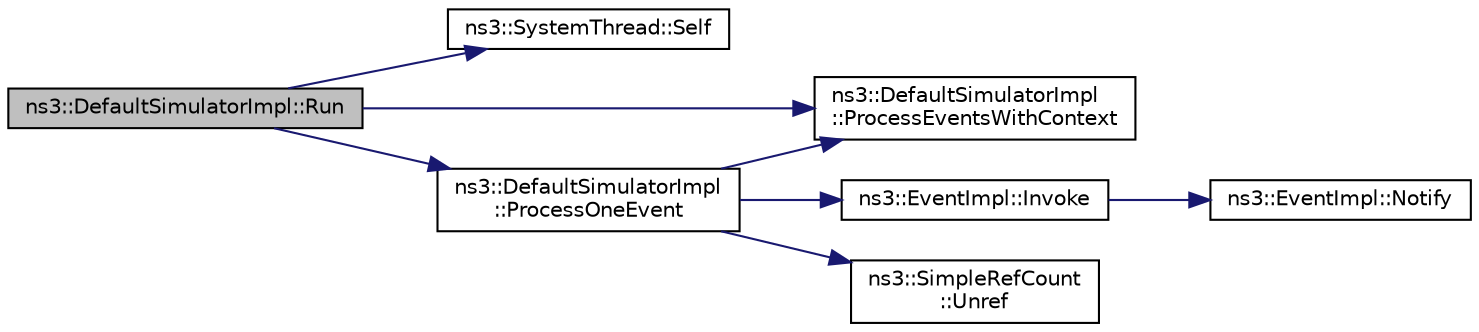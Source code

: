 digraph "ns3::DefaultSimulatorImpl::Run"
{
  edge [fontname="Helvetica",fontsize="10",labelfontname="Helvetica",labelfontsize="10"];
  node [fontname="Helvetica",fontsize="10",shape=record];
  rankdir="LR";
  Node1 [label="ns3::DefaultSimulatorImpl::Run",height=0.2,width=0.4,color="black", fillcolor="grey75", style="filled", fontcolor="black"];
  Node1 -> Node2 [color="midnightblue",fontsize="10",style="solid"];
  Node2 [label="ns3::SystemThread::Self",height=0.2,width=0.4,color="black", fillcolor="white", style="filled",URL="$dd/d2c/classns3_1_1SystemThread.html#a76dffd0c4383357194c9604f073b0d79",tooltip="Returns the current thread Id. "];
  Node1 -> Node3 [color="midnightblue",fontsize="10",style="solid"];
  Node3 [label="ns3::DefaultSimulatorImpl\l::ProcessEventsWithContext",height=0.2,width=0.4,color="black", fillcolor="white", style="filled",URL="$de/d04/classns3_1_1DefaultSimulatorImpl.html#a12c1a6db6cde026ebbcad4f37091392f"];
  Node1 -> Node4 [color="midnightblue",fontsize="10",style="solid"];
  Node4 [label="ns3::DefaultSimulatorImpl\l::ProcessOneEvent",height=0.2,width=0.4,color="black", fillcolor="white", style="filled",URL="$de/d04/classns3_1_1DefaultSimulatorImpl.html#a743e884e74c5db845cc2b8f1779e0e9d"];
  Node4 -> Node5 [color="midnightblue",fontsize="10",style="solid"];
  Node5 [label="ns3::EventImpl::Invoke",height=0.2,width=0.4,color="black", fillcolor="white", style="filled",URL="$da/def/classns3_1_1EventImpl.html#a5ce561412ea89951be67fc19d389df32"];
  Node5 -> Node6 [color="midnightblue",fontsize="10",style="solid"];
  Node6 [label="ns3::EventImpl::Notify",height=0.2,width=0.4,color="black", fillcolor="white", style="filled",URL="$da/def/classns3_1_1EventImpl.html#aa2bee27987ecafb67ea493f9fc6047a6"];
  Node4 -> Node7 [color="midnightblue",fontsize="10",style="solid"];
  Node7 [label="ns3::SimpleRefCount\l::Unref",height=0.2,width=0.4,color="black", fillcolor="white", style="filled",URL="$da/da1/classns3_1_1SimpleRefCount.html#aeb8f59b2f744915a64a2271c9e4b5ec0"];
  Node4 -> Node3 [color="midnightblue",fontsize="10",style="solid"];
}
